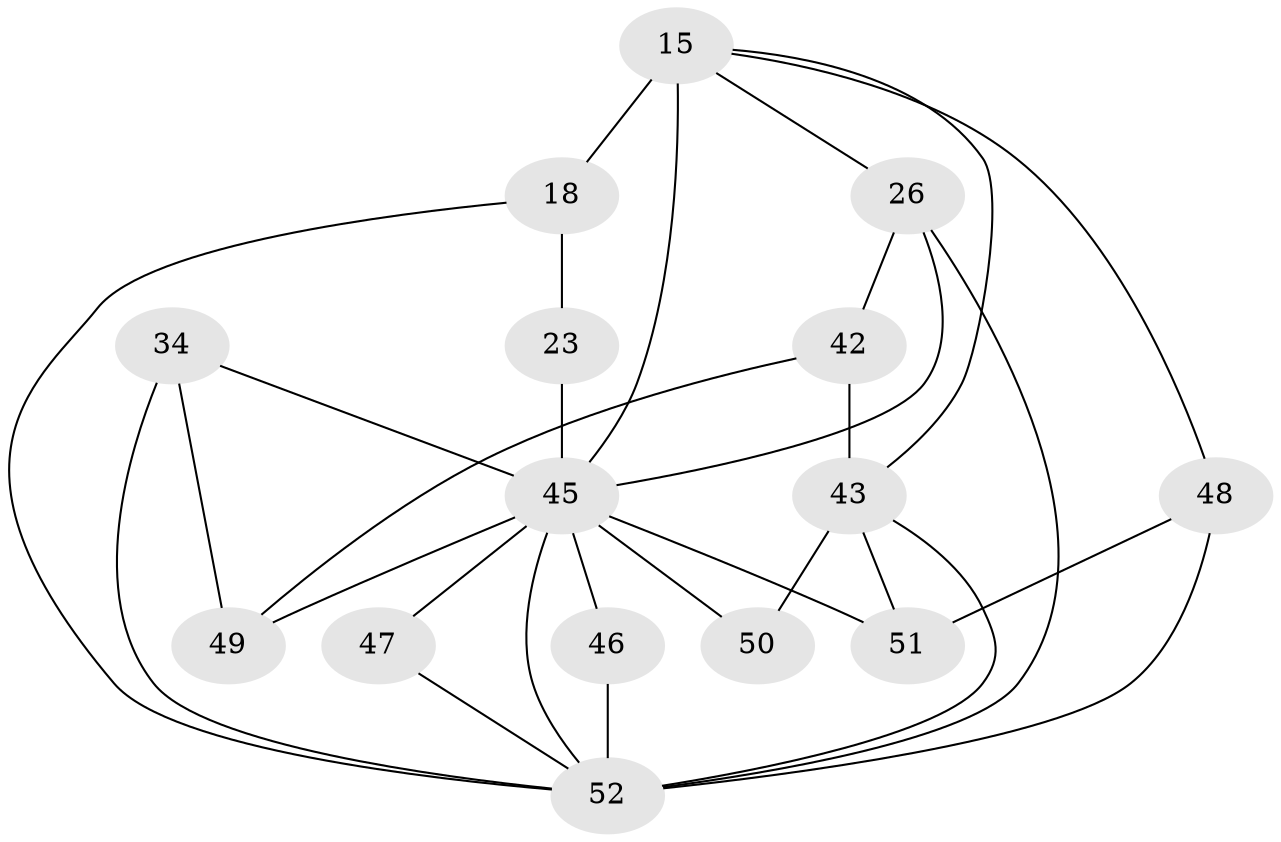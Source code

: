 // original degree distribution, {4: 1.0}
// Generated by graph-tools (version 1.1) at 2025/03/03/04/25 22:03:18]
// undirected, 15 vertices, 29 edges
graph export_dot {
graph [start="1"]
  node [color=gray90,style=filled];
  15 [super="+10"];
  18;
  23 [super="+11"];
  26 [super="+16"];
  34 [super="+25"];
  42 [super="+31"];
  43 [super="+40"];
  45 [super="+38+44+21"];
  46;
  47 [super="+19"];
  48 [super="+2"];
  49 [super="+41"];
  50 [super="+17"];
  51 [super="+35+24"];
  52 [super="+29+32+39"];
  15 -- 48;
  15 -- 18;
  15 -- 43;
  15 -- 45 [weight=4];
  15 -- 26;
  18 -- 23 [weight=2];
  18 -- 52;
  23 -- 45 [weight=6];
  26 -- 42 [weight=3];
  26 -- 52 [weight=3];
  26 -- 45;
  34 -- 52 [weight=3];
  34 -- 49 [weight=2];
  34 -- 45;
  42 -- 49;
  42 -- 43 [weight=2];
  43 -- 50 [weight=4];
  43 -- 52;
  43 -- 51 [weight=2];
  45 -- 51 [weight=4];
  45 -- 47 [weight=5];
  45 -- 49 [weight=3];
  45 -- 50 [weight=2];
  45 -- 52 [weight=2];
  45 -- 46 [weight=2];
  46 -- 52 [weight=2];
  47 -- 52;
  48 -- 51 [weight=2];
  48 -- 52 [weight=3];
}
